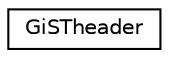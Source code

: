 digraph "Graphical Class Hierarchy"
{
 // INTERACTIVE_SVG=YES
 // LATEX_PDF_SIZE
  edge [fontname="Helvetica",fontsize="10",labelfontname="Helvetica",labelfontsize="10"];
  node [fontname="Helvetica",fontsize="10",shape=record];
  rankdir="LR";
  Node0 [label="GiSTheader",height=0.2,width=0.4,color="black", fillcolor="white", style="filled",URL="$structGiSTheader.html",tooltip=" "];
}
